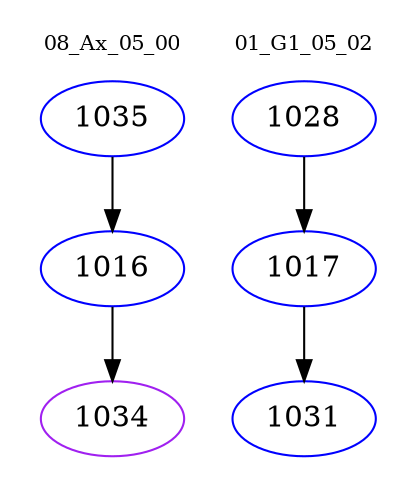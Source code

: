 digraph{
subgraph cluster_0 {
color = white
label = "08_Ax_05_00";
fontsize=10;
T0_1035 [label="1035", color="blue"]
T0_1035 -> T0_1016 [color="black"]
T0_1016 [label="1016", color="blue"]
T0_1016 -> T0_1034 [color="black"]
T0_1034 [label="1034", color="purple"]
}
subgraph cluster_1 {
color = white
label = "01_G1_05_02";
fontsize=10;
T1_1028 [label="1028", color="blue"]
T1_1028 -> T1_1017 [color="black"]
T1_1017 [label="1017", color="blue"]
T1_1017 -> T1_1031 [color="black"]
T1_1031 [label="1031", color="blue"]
}
}
